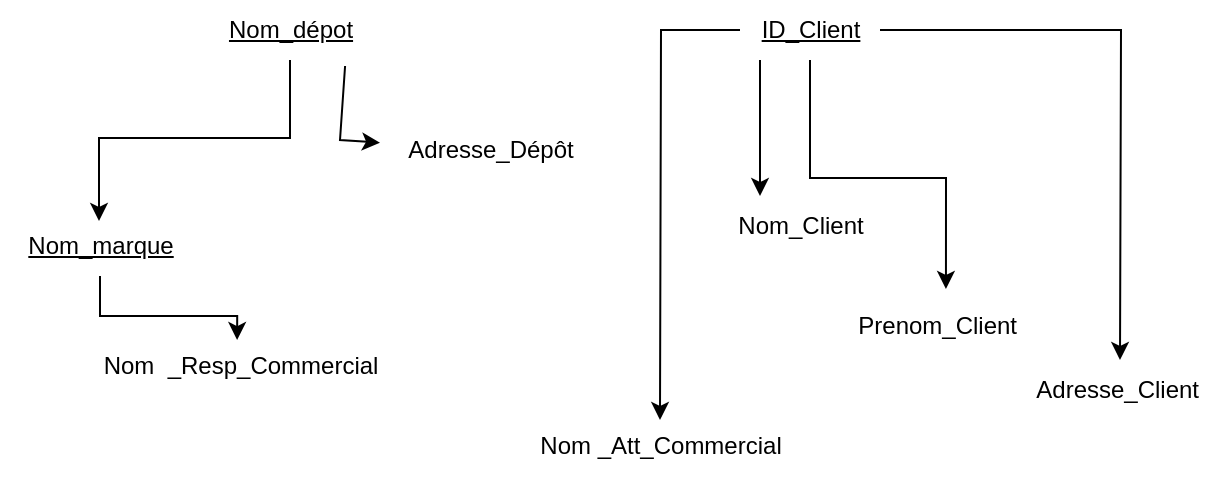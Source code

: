 <mxfile version="22.0.8" type="github">
  <diagram name="Page-1" id="77Dk8m20vRO0ozqzL1HK">
    <mxGraphModel dx="882" dy="604" grid="1" gridSize="10" guides="1" tooltips="1" connect="1" arrows="1" fold="1" page="1" pageScale="1" pageWidth="827" pageHeight="1169" math="0" shadow="0">
      <root>
        <mxCell id="0" />
        <mxCell id="1" parent="0" />
        <mxCell id="9YUBmkY8FJPBENhGCjLY-8" style="edgeStyle=orthogonalEdgeStyle;rounded=0;orthogonalLoop=1;jettySize=auto;html=1;entryX=0.495;entryY=0.083;entryDx=0;entryDy=0;entryPerimeter=0;" edge="1" parent="1" source="9YUBmkY8FJPBENhGCjLY-2" target="9YUBmkY8FJPBENhGCjLY-9">
          <mxGeometry relative="1" as="geometry">
            <mxPoint x="50" y="140" as="targetPoint" />
          </mxGeometry>
        </mxCell>
        <mxCell id="9YUBmkY8FJPBENhGCjLY-2" value="&lt;font style=&quot;vertical-align: inherit;&quot;&gt;&lt;font style=&quot;vertical-align: inherit;&quot;&gt;&lt;u&gt;Nom_dépot&lt;/u&gt;&lt;/font&gt;&lt;/font&gt;" style="text;html=1;align=center;verticalAlign=middle;resizable=0;points=[];autosize=1;strokeColor=none;fillColor=none;" vertex="1" parent="1">
          <mxGeometry x="100" y="20" width="90" height="30" as="geometry" />
        </mxCell>
        <mxCell id="9YUBmkY8FJPBENhGCjLY-3" value="" style="endArrow=classic;html=1;rounded=0;exitX=0.806;exitY=1.1;exitDx=0;exitDy=0;exitPerimeter=0;" edge="1" parent="1" source="9YUBmkY8FJPBENhGCjLY-2" target="9YUBmkY8FJPBENhGCjLY-7">
          <mxGeometry width="50" height="50" relative="1" as="geometry">
            <mxPoint x="130" y="60" as="sourcePoint" />
            <mxPoint x="196.1" y="101" as="targetPoint" />
            <Array as="points">
              <mxPoint x="170" y="90" />
            </Array>
          </mxGeometry>
        </mxCell>
        <mxCell id="9YUBmkY8FJPBENhGCjLY-7" value="&lt;font style=&quot;vertical-align: inherit;&quot;&gt;&lt;font style=&quot;vertical-align: inherit;&quot;&gt;Adresse_Dépôt&lt;/font&gt;&lt;/font&gt;" style="text;html=1;align=center;verticalAlign=middle;resizable=0;points=[];autosize=1;strokeColor=none;fillColor=none;" vertex="1" parent="1">
          <mxGeometry x="190" y="80" width="110" height="30" as="geometry" />
        </mxCell>
        <mxCell id="9YUBmkY8FJPBENhGCjLY-10" style="edgeStyle=orthogonalEdgeStyle;rounded=0;orthogonalLoop=1;jettySize=auto;html=1;entryX=0.491;entryY=0.067;entryDx=0;entryDy=0;entryPerimeter=0;" edge="1" parent="1" source="9YUBmkY8FJPBENhGCjLY-9" target="9YUBmkY8FJPBENhGCjLY-11">
          <mxGeometry relative="1" as="geometry">
            <mxPoint x="120" y="200" as="targetPoint" />
          </mxGeometry>
        </mxCell>
        <mxCell id="9YUBmkY8FJPBENhGCjLY-9" value="&lt;div style=&quot;text-align: left;&quot;&gt;&lt;span style=&quot;background-color: initial;&quot;&gt;&lt;font style=&quot;vertical-align: inherit;&quot;&gt;&lt;font style=&quot;vertical-align: inherit;&quot;&gt;&lt;u&gt;&lt;font style=&quot;vertical-align: inherit;&quot;&gt;&lt;font style=&quot;vertical-align: inherit;&quot;&gt;Nom_marque&lt;/font&gt;&lt;/font&gt;&lt;/u&gt;&lt;/font&gt;&lt;/font&gt;&lt;/span&gt;&lt;/div&gt;" style="text;html=1;align=center;verticalAlign=middle;resizable=0;points=[];autosize=1;strokeColor=none;fillColor=none;" vertex="1" parent="1">
          <mxGeometry y="128" width="100" height="30" as="geometry" />
        </mxCell>
        <mxCell id="9YUBmkY8FJPBENhGCjLY-11" value="&lt;font style=&quot;vertical-align: inherit;&quot;&gt;&lt;font style=&quot;vertical-align: inherit;&quot;&gt;&lt;font style=&quot;vertical-align: inherit;&quot;&gt;&lt;font style=&quot;vertical-align: inherit;&quot;&gt;&lt;font style=&quot;vertical-align: inherit;&quot;&gt;&lt;font style=&quot;vertical-align: inherit;&quot;&gt;Nom&amp;nbsp;  &lt;/font&gt;&lt;/font&gt;&lt;/font&gt;&lt;/font&gt;&lt;/font&gt;&lt;/font&gt;&lt;font style=&quot;vertical-align: inherit;&quot;&gt;&lt;font style=&quot;vertical-align: inherit;&quot;&gt;&lt;font style=&quot;vertical-align: inherit;&quot;&gt;&lt;font style=&quot;vertical-align: inherit;&quot;&gt;&lt;font style=&quot;vertical-align: inherit;&quot;&gt;&lt;font style=&quot;vertical-align: inherit;&quot;&gt;_Resp_Commercial&lt;/font&gt;&lt;/font&gt;&lt;/font&gt;&lt;/font&gt;&lt;/font&gt;&lt;/font&gt;" style="text;html=1;align=center;verticalAlign=middle;resizable=0;points=[];autosize=1;strokeColor=none;fillColor=none;" vertex="1" parent="1">
          <mxGeometry x="40" y="188" width="160" height="30" as="geometry" />
        </mxCell>
        <mxCell id="9YUBmkY8FJPBENhGCjLY-17" style="edgeStyle=orthogonalEdgeStyle;rounded=0;orthogonalLoop=1;jettySize=auto;html=1;" edge="1" parent="1" source="9YUBmkY8FJPBENhGCjLY-16" target="9YUBmkY8FJPBENhGCjLY-18">
          <mxGeometry relative="1" as="geometry">
            <mxPoint x="405" y="120" as="targetPoint" />
            <Array as="points">
              <mxPoint x="380" y="100" />
              <mxPoint x="380" y="100" />
            </Array>
          </mxGeometry>
        </mxCell>
        <mxCell id="9YUBmkY8FJPBENhGCjLY-19" style="edgeStyle=orthogonalEdgeStyle;rounded=0;orthogonalLoop=1;jettySize=auto;html=1;entryX=0.527;entryY=-0.117;entryDx=0;entryDy=0;entryPerimeter=0;" edge="1" parent="1" source="9YUBmkY8FJPBENhGCjLY-16" target="9YUBmkY8FJPBENhGCjLY-20">
          <mxGeometry relative="1" as="geometry">
            <mxPoint x="470" y="160" as="targetPoint" />
          </mxGeometry>
        </mxCell>
        <mxCell id="9YUBmkY8FJPBENhGCjLY-21" style="edgeStyle=orthogonalEdgeStyle;rounded=0;orthogonalLoop=1;jettySize=auto;html=1;" edge="1" parent="1" source="9YUBmkY8FJPBENhGCjLY-16">
          <mxGeometry relative="1" as="geometry">
            <mxPoint x="560" y="200" as="targetPoint" />
          </mxGeometry>
        </mxCell>
        <mxCell id="9YUBmkY8FJPBENhGCjLY-23" style="edgeStyle=orthogonalEdgeStyle;rounded=0;orthogonalLoop=1;jettySize=auto;html=1;" edge="1" parent="1" source="9YUBmkY8FJPBENhGCjLY-16">
          <mxGeometry relative="1" as="geometry">
            <mxPoint x="330" y="230" as="targetPoint" />
          </mxGeometry>
        </mxCell>
        <mxCell id="9YUBmkY8FJPBENhGCjLY-16" value="&lt;font style=&quot;vertical-align: inherit;&quot;&gt;&lt;font style=&quot;vertical-align: inherit;&quot;&gt;&lt;u&gt;ID_Client&lt;/u&gt;&lt;/font&gt;&lt;/font&gt;" style="text;html=1;align=center;verticalAlign=middle;resizable=0;points=[];autosize=1;strokeColor=none;fillColor=none;" vertex="1" parent="1">
          <mxGeometry x="370" y="20" width="70" height="30" as="geometry" />
        </mxCell>
        <mxCell id="9YUBmkY8FJPBENhGCjLY-18" value="&lt;font style=&quot;vertical-align: inherit;&quot;&gt;&lt;font style=&quot;vertical-align: inherit;&quot;&gt;Nom_Client&lt;/font&gt;&lt;/font&gt;" style="text;html=1;align=center;verticalAlign=middle;resizable=0;points=[];autosize=1;strokeColor=none;fillColor=none;" vertex="1" parent="1">
          <mxGeometry x="355" y="118" width="90" height="30" as="geometry" />
        </mxCell>
        <mxCell id="9YUBmkY8FJPBENhGCjLY-20" value="&lt;font style=&quot;vertical-align: inherit;&quot;&gt;&lt;font style=&quot;vertical-align: inherit;&quot;&gt;Prenom_Client&amp;nbsp;&lt;/font&gt;&lt;/font&gt;" style="text;html=1;align=center;verticalAlign=middle;resizable=0;points=[];autosize=1;strokeColor=none;fillColor=none;" vertex="1" parent="1">
          <mxGeometry x="415" y="168" width="110" height="30" as="geometry" />
        </mxCell>
        <mxCell id="9YUBmkY8FJPBENhGCjLY-22" value="&lt;font style=&quot;vertical-align: inherit;&quot;&gt;&lt;font style=&quot;vertical-align: inherit;&quot;&gt;Adresse_Client&amp;nbsp;&lt;/font&gt;&lt;/font&gt;" style="text;html=1;align=center;verticalAlign=middle;resizable=0;points=[];autosize=1;strokeColor=none;fillColor=none;" vertex="1" parent="1">
          <mxGeometry x="505" y="200" width="110" height="30" as="geometry" />
        </mxCell>
        <mxCell id="9YUBmkY8FJPBENhGCjLY-24" value="&lt;font style=&quot;vertical-align: inherit;&quot;&gt;&lt;font style=&quot;vertical-align: inherit;&quot;&gt;Nom&amp;nbsp;&lt;/font&gt;&lt;/font&gt;&lt;font style=&quot;vertical-align: inherit;&quot;&gt;&lt;font style=&quot;vertical-align: inherit;&quot;&gt;_Att_Commercial&lt;/font&gt;&lt;/font&gt;" style="text;html=1;align=center;verticalAlign=middle;resizable=0;points=[];autosize=1;strokeColor=none;fillColor=none;" vertex="1" parent="1">
          <mxGeometry x="260" y="228" width="140" height="30" as="geometry" />
        </mxCell>
      </root>
    </mxGraphModel>
  </diagram>
</mxfile>
